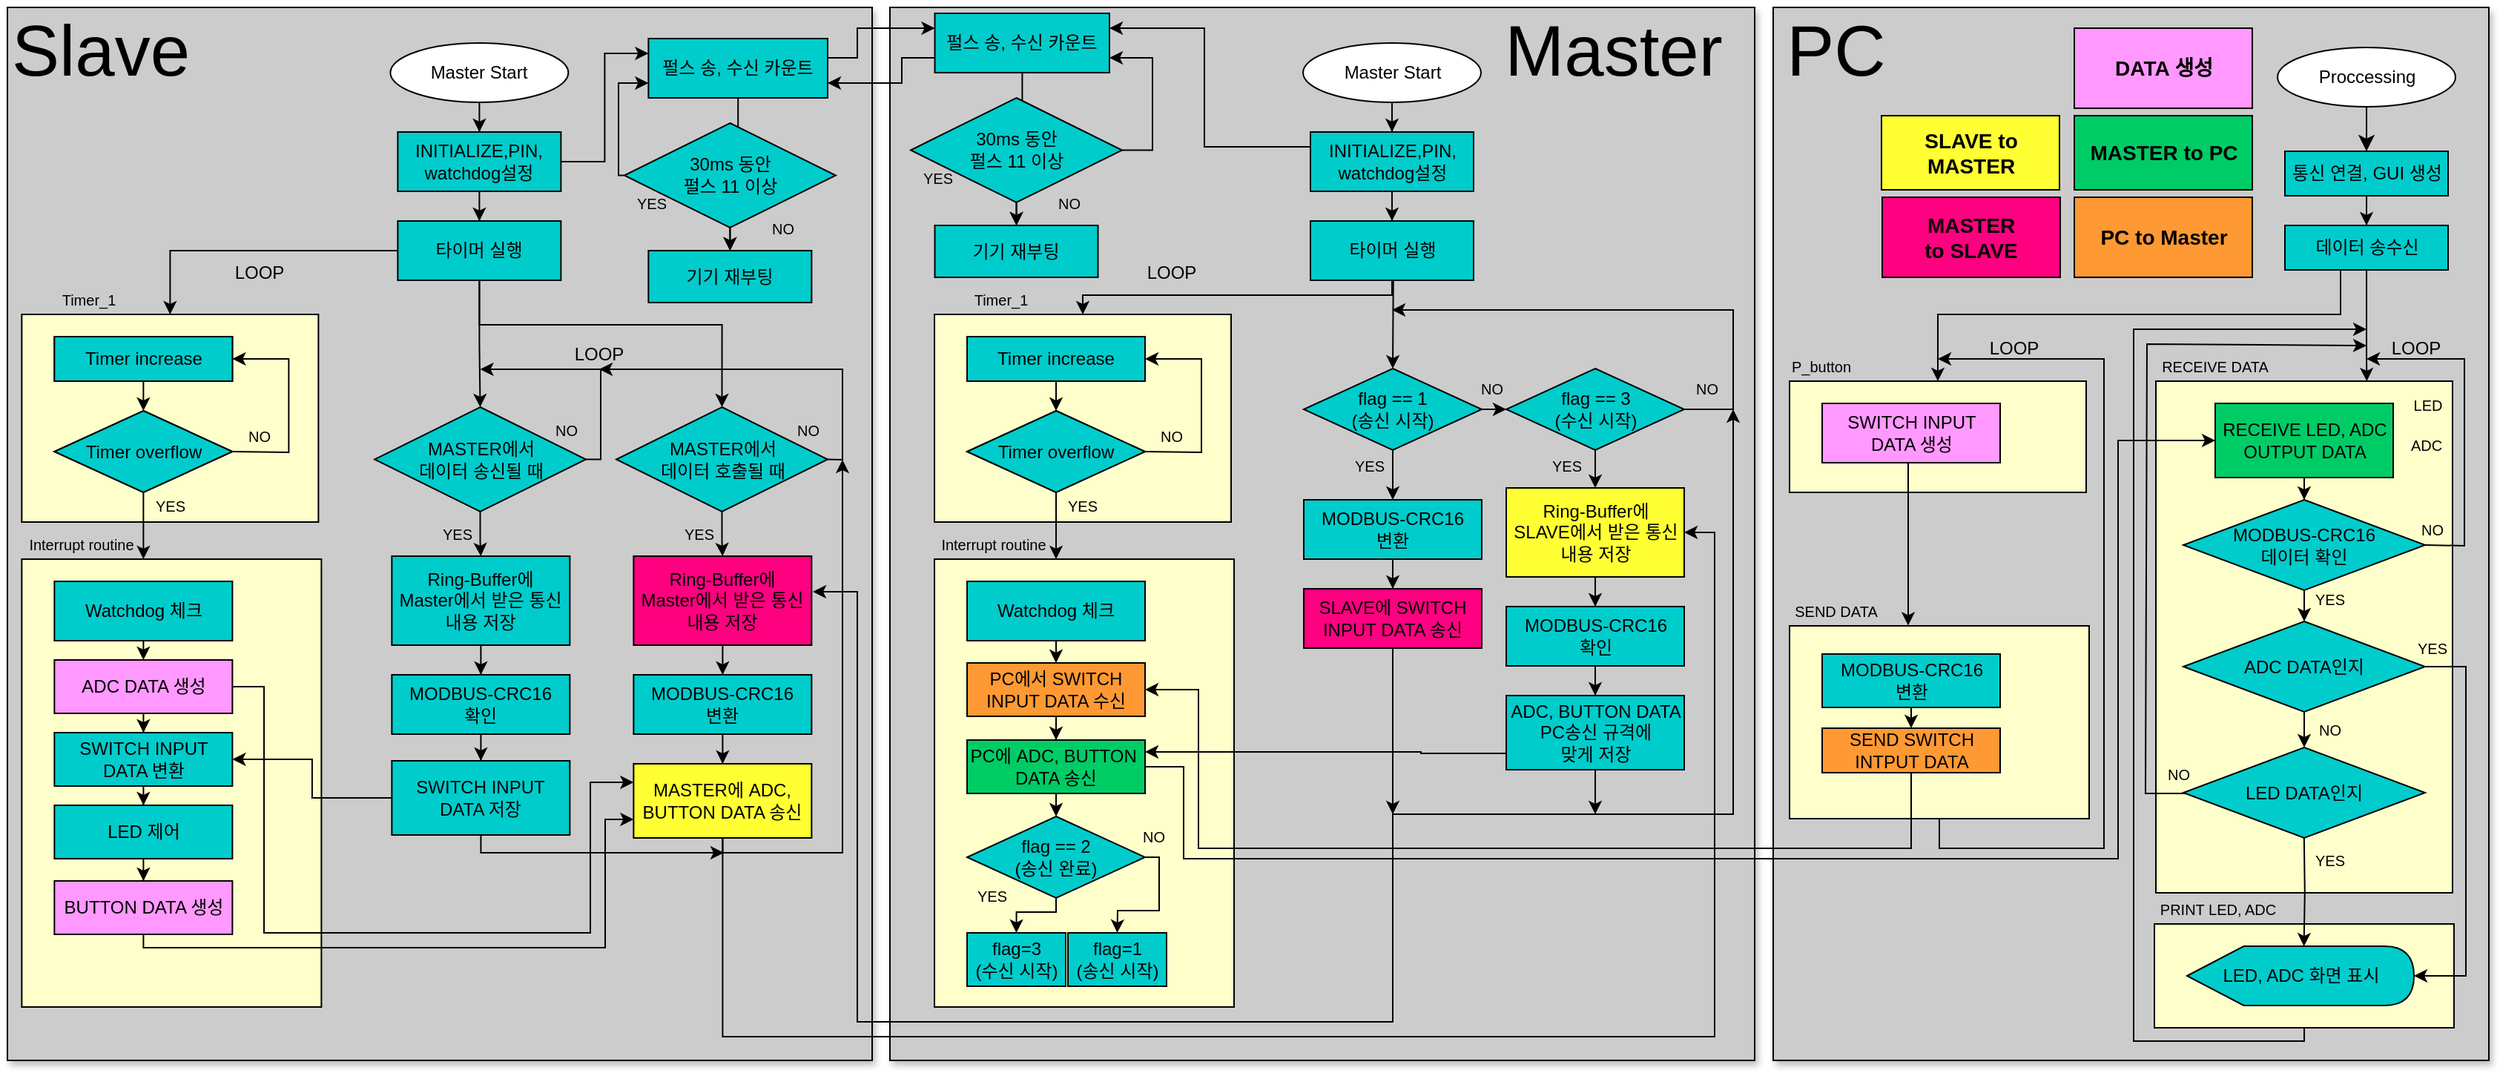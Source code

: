 <mxfile version="21.1.5" type="device">
  <diagram id="nCAsFgrhm86kZqXoeG8h" name="페이지-1">
    <mxGraphModel dx="2120" dy="-65" grid="1" gridSize="10" guides="1" tooltips="1" connect="1" arrows="1" fold="1" page="1" pageScale="1" pageWidth="1920" pageHeight="1200" math="0" shadow="0">
      <root>
        <mxCell id="0" />
        <mxCell id="1" parent="0" />
        <mxCell id="RekpaDabbU6XKIs6PFDg-1" value="" style="rounded=0;whiteSpace=wrap;html=1;fillColor=#CCCCCC;shadow=1;" parent="1" vertex="1">
          <mxGeometry x="1257.5" y="1446" width="482.5" height="710" as="geometry" />
        </mxCell>
        <mxCell id="RekpaDabbU6XKIs6PFDg-2" value="" style="rounded=0;whiteSpace=wrap;html=1;fillColor=#CCCCCC;shadow=1;" parent="1" vertex="1">
          <mxGeometry x="662" y="1446" width="583" height="710" as="geometry" />
        </mxCell>
        <mxCell id="RekpaDabbU6XKIs6PFDg-3" value="" style="rounded=0;whiteSpace=wrap;html=1;fillColor=#CCCCCC;shadow=1;" parent="1" vertex="1">
          <mxGeometry x="67" y="1446" width="583" height="710" as="geometry" />
        </mxCell>
        <mxCell id="RekpaDabbU6XKIs6PFDg-4" value="" style="rounded=0;whiteSpace=wrap;html=1;fillColor=#FFFFCC;" parent="1" vertex="1">
          <mxGeometry x="1515.5" y="1698" width="200" height="345" as="geometry" />
        </mxCell>
        <mxCell id="RekpaDabbU6XKIs6PFDg-5" value="" style="edgeStyle=orthogonalEdgeStyle;rounded=0;orthogonalLoop=1;jettySize=auto;html=1;" parent="1" source="RekpaDabbU6XKIs6PFDg-6" target="RekpaDabbU6XKIs6PFDg-27" edge="1">
          <mxGeometry relative="1" as="geometry" />
        </mxCell>
        <mxCell id="RekpaDabbU6XKIs6PFDg-6" value="Master Start" style="ellipse;whiteSpace=wrap;html=1;fillColor=#FFFFFF;" parent="1" vertex="1">
          <mxGeometry x="940.5" y="1470" width="120" height="40" as="geometry" />
        </mxCell>
        <mxCell id="RekpaDabbU6XKIs6PFDg-7" style="edgeStyle=orthogonalEdgeStyle;rounded=0;orthogonalLoop=1;jettySize=auto;html=1;entryX=0.5;entryY=0;entryDx=0;entryDy=0;" parent="1" source="RekpaDabbU6XKIs6PFDg-8" target="RekpaDabbU6XKIs6PFDg-11" edge="1">
          <mxGeometry relative="1" as="geometry">
            <Array as="points">
              <mxPoint x="1001" y="1640" />
              <mxPoint x="792" y="1640" />
            </Array>
          </mxGeometry>
        </mxCell>
        <mxCell id="RekpaDabbU6XKIs6PFDg-8" value="타이머 실행" style="html=1;whiteSpace=wrap;fillColor=#00CCCC;" parent="1" vertex="1">
          <mxGeometry x="945.5" y="1590" width="110" height="40" as="geometry" />
        </mxCell>
        <mxCell id="RekpaDabbU6XKIs6PFDg-9" value="" style="rounded=0;whiteSpace=wrap;html=1;fillColor=#FFFFCC;" parent="1" vertex="1">
          <mxGeometry x="692" y="1818" width="202" height="302" as="geometry" />
        </mxCell>
        <mxCell id="RekpaDabbU6XKIs6PFDg-10" value="&lt;font style=&quot;font-size: 10px;&quot;&gt;Interrupt routine&lt;/font&gt;" style="text;html=1;strokeColor=none;fillColor=none;align=center;verticalAlign=middle;whiteSpace=wrap;rounded=0;" parent="1" vertex="1">
          <mxGeometry x="692" y="1793" width="80" height="30" as="geometry" />
        </mxCell>
        <mxCell id="RekpaDabbU6XKIs6PFDg-11" value="" style="rounded=0;whiteSpace=wrap;html=1;fillColor=#FFFFCC;" parent="1" vertex="1">
          <mxGeometry x="692" y="1653" width="200" height="140" as="geometry" />
        </mxCell>
        <mxCell id="RekpaDabbU6XKIs6PFDg-12" value="Timer overflow" style="rhombus;whiteSpace=wrap;html=1;fillColor=#00CCCC;" parent="1" vertex="1">
          <mxGeometry x="714" y="1718" width="120" height="55" as="geometry" />
        </mxCell>
        <mxCell id="RekpaDabbU6XKIs6PFDg-13" value="Timer increase" style="rounded=0;whiteSpace=wrap;html=1;fillColor=#00CCCC;" parent="1" vertex="1">
          <mxGeometry x="714" y="1668" width="120" height="30" as="geometry" />
        </mxCell>
        <mxCell id="RekpaDabbU6XKIs6PFDg-14" value="" style="endArrow=classic;html=1;rounded=0;exitX=0.5;exitY=1;exitDx=0;exitDy=0;" parent="1" source="RekpaDabbU6XKIs6PFDg-12" edge="1">
          <mxGeometry relative="1" as="geometry">
            <mxPoint x="694" y="1788" as="sourcePoint" />
            <mxPoint x="774" y="1818" as="targetPoint" />
          </mxGeometry>
        </mxCell>
        <mxCell id="RekpaDabbU6XKIs6PFDg-15" value="" style="endArrow=classic;html=1;rounded=0;exitX=1;exitY=0.5;exitDx=0;exitDy=0;entryX=1;entryY=0.5;entryDx=0;entryDy=0;" parent="1" source="RekpaDabbU6XKIs6PFDg-12" target="RekpaDabbU6XKIs6PFDg-20" edge="1">
          <mxGeometry relative="1" as="geometry">
            <mxPoint x="704" y="1778" as="sourcePoint" />
            <mxPoint x="874" y="1746" as="targetPoint" />
            <Array as="points">
              <mxPoint x="872" y="1746" />
              <mxPoint x="872" y="1683" />
            </Array>
          </mxGeometry>
        </mxCell>
        <mxCell id="RekpaDabbU6XKIs6PFDg-16" value="&lt;span style=&quot;font-size: 10px;&quot;&gt;NO&lt;/span&gt;" style="text;html=1;strokeColor=none;fillColor=none;align=center;verticalAlign=middle;whiteSpace=wrap;rounded=0;" parent="1" vertex="1">
          <mxGeometry x="822" y="1720" width="60" height="30" as="geometry" />
        </mxCell>
        <mxCell id="RekpaDabbU6XKIs6PFDg-17" value="&lt;span style=&quot;font-size: 10px;&quot;&gt;YES&lt;/span&gt;" style="text;html=1;strokeColor=none;fillColor=none;align=center;verticalAlign=middle;whiteSpace=wrap;rounded=0;" parent="1" vertex="1">
          <mxGeometry x="762" y="1767" width="60" height="30" as="geometry" />
        </mxCell>
        <mxCell id="RekpaDabbU6XKIs6PFDg-18" value="&lt;font style=&quot;font-size: 10px;&quot;&gt;Timer_1&lt;/font&gt;" style="text;html=1;strokeColor=none;fillColor=none;align=center;verticalAlign=middle;whiteSpace=wrap;rounded=0;" parent="1" vertex="1">
          <mxGeometry x="692" y="1628" width="90" height="30" as="geometry" />
        </mxCell>
        <mxCell id="RekpaDabbU6XKIs6PFDg-19" value="Timer overflow" style="rhombus;whiteSpace=wrap;html=1;fillColor=#00CCCC;" parent="1" vertex="1">
          <mxGeometry x="714" y="1718" width="120" height="55" as="geometry" />
        </mxCell>
        <mxCell id="RekpaDabbU6XKIs6PFDg-20" value="Timer increase" style="rounded=0;whiteSpace=wrap;html=1;fillColor=#00CCCC;" parent="1" vertex="1">
          <mxGeometry x="714" y="1668" width="120" height="30" as="geometry" />
        </mxCell>
        <mxCell id="RekpaDabbU6XKIs6PFDg-21" value="Watchdog 체크" style="rounded=0;whiteSpace=wrap;html=1;fillColor=#00CCCC;" parent="1" vertex="1">
          <mxGeometry x="714" y="1833" width="120" height="40" as="geometry" />
        </mxCell>
        <mxCell id="RekpaDabbU6XKIs6PFDg-22" value="" style="endArrow=classic;html=1;rounded=0;exitX=0.5;exitY=1;exitDx=0;exitDy=0;entryX=0.5;entryY=0;entryDx=0;entryDy=0;" parent="1" source="RekpaDabbU6XKIs6PFDg-20" target="RekpaDabbU6XKIs6PFDg-19" edge="1">
          <mxGeometry width="50" height="50" relative="1" as="geometry">
            <mxPoint x="794" y="1793" as="sourcePoint" />
            <mxPoint x="844" y="1743" as="targetPoint" />
          </mxGeometry>
        </mxCell>
        <mxCell id="RekpaDabbU6XKIs6PFDg-23" value="" style="edgeStyle=orthogonalEdgeStyle;rounded=0;orthogonalLoop=1;jettySize=auto;html=1;" parent="1" source="RekpaDabbU6XKIs6PFDg-24" target="RekpaDabbU6XKIs6PFDg-38" edge="1">
          <mxGeometry relative="1" as="geometry" />
        </mxCell>
        <mxCell id="RekpaDabbU6XKIs6PFDg-24" value="PC에서 SWITCH INPUT DATA 수신&lt;span style=&quot;font-size: 11px; background-color: rgb(255, 255, 255);&quot;&gt;&lt;br&gt;&lt;/span&gt;" style="rounded=0;whiteSpace=wrap;html=1;fillColor=#FF9933;" parent="1" vertex="1">
          <mxGeometry x="714" y="1888" width="120" height="36" as="geometry" />
        </mxCell>
        <mxCell id="RekpaDabbU6XKIs6PFDg-25" value="" style="endArrow=classic;html=1;rounded=0;exitX=0.5;exitY=1;exitDx=0;exitDy=0;" parent="1" source="RekpaDabbU6XKIs6PFDg-21" target="RekpaDabbU6XKIs6PFDg-24" edge="1">
          <mxGeometry width="50" height="50" relative="1" as="geometry">
            <mxPoint x="572" y="1883" as="sourcePoint" />
            <mxPoint x="572" y="1897" as="targetPoint" />
          </mxGeometry>
        </mxCell>
        <mxCell id="RekpaDabbU6XKIs6PFDg-26" style="edgeStyle=orthogonalEdgeStyle;rounded=0;orthogonalLoop=1;jettySize=auto;html=1;entryX=0.5;entryY=0;entryDx=0;entryDy=0;" parent="1" source="RekpaDabbU6XKIs6PFDg-27" target="RekpaDabbU6XKIs6PFDg-8" edge="1">
          <mxGeometry relative="1" as="geometry" />
        </mxCell>
        <mxCell id="xVOlWXh6bsiAbNSl_myA-22" style="edgeStyle=orthogonalEdgeStyle;rounded=0;orthogonalLoop=1;jettySize=auto;html=1;entryX=1;entryY=0.25;entryDx=0;entryDy=0;" edge="1" parent="1" source="RekpaDabbU6XKIs6PFDg-27" target="xVOlWXh6bsiAbNSl_myA-14">
          <mxGeometry relative="1" as="geometry">
            <Array as="points">
              <mxPoint x="874" y="1540" />
              <mxPoint x="874" y="1460" />
            </Array>
          </mxGeometry>
        </mxCell>
        <mxCell id="RekpaDabbU6XKIs6PFDg-27" value="INITIALIZE,PIN,&lt;br style=&quot;border-color: var(--border-color);&quot;&gt;watchdog설정" style="html=1;whiteSpace=wrap;fillColor=#00CCCC;" parent="1" vertex="1">
          <mxGeometry x="945.5" y="1530" width="110" height="40" as="geometry" />
        </mxCell>
        <mxCell id="RekpaDabbU6XKIs6PFDg-28" value="&lt;span style=&quot;font-size: 48px;&quot;&gt;Master&lt;/span&gt;" style="text;html=1;strokeColor=none;fillColor=none;align=center;verticalAlign=middle;whiteSpace=wrap;rounded=0;" parent="1" vertex="1">
          <mxGeometry x="1120" y="1460" width="60" height="30" as="geometry" />
        </mxCell>
        <mxCell id="RekpaDabbU6XKIs6PFDg-29" value="LOOP" style="text;html=1;strokeColor=none;fillColor=none;align=center;verticalAlign=middle;whiteSpace=wrap;rounded=0;" parent="1" vertex="1">
          <mxGeometry x="822" y="1610" width="60" height="30" as="geometry" />
        </mxCell>
        <mxCell id="RekpaDabbU6XKIs6PFDg-30" style="edgeStyle=orthogonalEdgeStyle;rounded=0;orthogonalLoop=1;jettySize=auto;html=1;entryX=0.5;entryY=0;entryDx=0;entryDy=0;" parent="1" source="RekpaDabbU6XKIs6PFDg-31" target="RekpaDabbU6XKIs6PFDg-34" edge="1">
          <mxGeometry relative="1" as="geometry">
            <Array as="points">
              <mxPoint x="774.5" y="2056" />
              <mxPoint x="747.5" y="2056" />
            </Array>
          </mxGeometry>
        </mxCell>
        <mxCell id="RekpaDabbU6XKIs6PFDg-31" value="flag == 2&lt;br&gt;(송신 완료)" style="rhombus;whiteSpace=wrap;html=1;fillColor=#00CCCC;" parent="1" vertex="1">
          <mxGeometry x="714" y="1991.5" width="120" height="55" as="geometry" />
        </mxCell>
        <mxCell id="RekpaDabbU6XKIs6PFDg-32" value="&lt;span style=&quot;font-size: 10px;&quot;&gt;YES&lt;/span&gt;" style="text;html=1;strokeColor=none;fillColor=none;align=center;verticalAlign=middle;whiteSpace=wrap;rounded=0;" parent="1" vertex="1">
          <mxGeometry x="700.5" y="2030" width="60" height="30" as="geometry" />
        </mxCell>
        <mxCell id="RekpaDabbU6XKIs6PFDg-33" value="&lt;span style=&quot;font-size: 10px;&quot;&gt;NO&lt;/span&gt;" style="text;html=1;strokeColor=none;fillColor=none;align=center;verticalAlign=middle;whiteSpace=wrap;rounded=0;" parent="1" vertex="1">
          <mxGeometry x="809.5" y="1990" width="60" height="30" as="geometry" />
        </mxCell>
        <mxCell id="RekpaDabbU6XKIs6PFDg-34" value="flag=3&lt;br&gt;(수신 시작)&lt;span style=&quot;font-size: 11px; background-color: rgb(255, 255, 255);&quot;&gt;&lt;br&gt;&lt;/span&gt;" style="rounded=0;whiteSpace=wrap;html=1;fillColor=#00CCCC;" parent="1" vertex="1">
          <mxGeometry x="714" y="2070" width="66.5" height="36" as="geometry" />
        </mxCell>
        <mxCell id="RekpaDabbU6XKIs6PFDg-35" value="flag=1&lt;br&gt;(송신 시작)&lt;span style=&quot;font-size: 11px; background-color: rgb(255, 255, 255);&quot;&gt;&lt;br&gt;&lt;/span&gt;" style="rounded=0;whiteSpace=wrap;html=1;fillColor=#00CCCC;" parent="1" vertex="1">
          <mxGeometry x="782" y="2070" width="66.5" height="36" as="geometry" />
        </mxCell>
        <mxCell id="RekpaDabbU6XKIs6PFDg-36" value="" style="endArrow=classic;html=1;rounded=0;exitX=0.405;exitY=0.967;exitDx=0;exitDy=0;exitPerimeter=0;entryX=0.5;entryY=0;entryDx=0;entryDy=0;" parent="1" source="RekpaDabbU6XKIs6PFDg-33" target="RekpaDabbU6XKIs6PFDg-35" edge="1">
          <mxGeometry width="50" height="50" relative="1" as="geometry">
            <mxPoint x="820.5" y="2080" as="sourcePoint" />
            <mxPoint x="870.5" y="2030" as="targetPoint" />
            <Array as="points">
              <mxPoint x="843.5" y="2019" />
              <mxPoint x="843.5" y="2055" />
              <mxPoint x="815.5" y="2055" />
            </Array>
          </mxGeometry>
        </mxCell>
        <mxCell id="RekpaDabbU6XKIs6PFDg-37" style="edgeStyle=orthogonalEdgeStyle;rounded=0;orthogonalLoop=1;jettySize=auto;html=1;entryX=0;entryY=0.5;entryDx=0;entryDy=0;" parent="1" source="RekpaDabbU6XKIs6PFDg-38" target="RekpaDabbU6XKIs6PFDg-72" edge="1">
          <mxGeometry relative="1" as="geometry">
            <Array as="points">
              <mxPoint x="860" y="1958" />
              <mxPoint x="860" y="2020" />
              <mxPoint x="1490" y="2020" />
              <mxPoint x="1490" y="1738" />
            </Array>
          </mxGeometry>
        </mxCell>
        <mxCell id="RekpaDabbU6XKIs6PFDg-38" value="PC에 ADC, BUTTON&amp;nbsp; DATA 송신&lt;span style=&quot;font-size: 11px; background-color: rgb(255, 255, 255);&quot;&gt;&lt;br&gt;&lt;/span&gt;" style="rounded=0;whiteSpace=wrap;html=1;fillColor=#00CC66;" parent="1" vertex="1">
          <mxGeometry x="714" y="1940" width="120" height="36" as="geometry" />
        </mxCell>
        <mxCell id="RekpaDabbU6XKIs6PFDg-39" value="" style="endArrow=classic;html=1;rounded=0;exitX=0.5;exitY=1;exitDx=0;exitDy=0;entryX=0.5;entryY=0;entryDx=0;entryDy=0;" parent="1" source="RekpaDabbU6XKIs6PFDg-38" target="RekpaDabbU6XKIs6PFDg-31" edge="1">
          <mxGeometry width="50" height="50" relative="1" as="geometry">
            <mxPoint x="750.5" y="2040" as="sourcePoint" />
            <mxPoint x="800.5" y="1990" as="targetPoint" />
          </mxGeometry>
        </mxCell>
        <mxCell id="RekpaDabbU6XKIs6PFDg-40" value="" style="edgeStyle=orthogonalEdgeStyle;rounded=0;orthogonalLoop=1;jettySize=auto;html=1;" parent="1" source="RekpaDabbU6XKIs6PFDg-42" target="RekpaDabbU6XKIs6PFDg-47" edge="1">
          <mxGeometry relative="1" as="geometry" />
        </mxCell>
        <mxCell id="RekpaDabbU6XKIs6PFDg-41" value="" style="edgeStyle=orthogonalEdgeStyle;rounded=0;orthogonalLoop=1;jettySize=auto;html=1;" parent="1" source="RekpaDabbU6XKIs6PFDg-42" target="RekpaDabbU6XKIs6PFDg-165" edge="1">
          <mxGeometry relative="1" as="geometry" />
        </mxCell>
        <mxCell id="RekpaDabbU6XKIs6PFDg-42" value="flag == 1&lt;br&gt;(송신 시작)" style="rhombus;whiteSpace=wrap;html=1;fillColor=#00CCCC;" parent="1" vertex="1">
          <mxGeometry x="941" y="1689.5" width="120" height="55" as="geometry" />
        </mxCell>
        <mxCell id="RekpaDabbU6XKIs6PFDg-43" value="&lt;span style=&quot;font-size: 10px;&quot;&gt;YES&lt;/span&gt;" style="text;html=1;strokeColor=none;fillColor=none;align=center;verticalAlign=middle;whiteSpace=wrap;rounded=0;" parent="1" vertex="1">
          <mxGeometry x="972.5" y="1740" width="25" height="30" as="geometry" />
        </mxCell>
        <mxCell id="RekpaDabbU6XKIs6PFDg-44" value="&lt;span style=&quot;font-size: 10px;&quot;&gt;NO&lt;/span&gt;" style="text;html=1;strokeColor=none;fillColor=none;align=center;verticalAlign=middle;whiteSpace=wrap;rounded=0;" parent="1" vertex="1">
          <mxGeometry x="1037.5" y="1688" width="60" height="30" as="geometry" />
        </mxCell>
        <mxCell id="RekpaDabbU6XKIs6PFDg-45" style="edgeStyle=orthogonalEdgeStyle;rounded=0;orthogonalLoop=1;jettySize=auto;html=1;" parent="1" source="RekpaDabbU6XKIs6PFDg-47" edge="1">
          <mxGeometry relative="1" as="geometry">
            <mxPoint x="1000.5" y="1650" as="targetPoint" />
            <Array as="points">
              <mxPoint x="1230.5" y="1717" />
              <mxPoint x="1230.5" y="1650" />
            </Array>
          </mxGeometry>
        </mxCell>
        <mxCell id="RekpaDabbU6XKIs6PFDg-46" value="" style="edgeStyle=orthogonalEdgeStyle;rounded=0;orthogonalLoop=1;jettySize=auto;html=1;" parent="1" source="RekpaDabbU6XKIs6PFDg-47" target="RekpaDabbU6XKIs6PFDg-55" edge="1">
          <mxGeometry relative="1" as="geometry" />
        </mxCell>
        <mxCell id="RekpaDabbU6XKIs6PFDg-47" value="flag == 3&lt;br&gt;(수신 시작)" style="rhombus;whiteSpace=wrap;html=1;fillColor=#00CCCC;" parent="1" vertex="1">
          <mxGeometry x="1077.5" y="1689.5" width="120" height="55" as="geometry" />
        </mxCell>
        <mxCell id="RekpaDabbU6XKIs6PFDg-48" value="&lt;span style=&quot;font-size: 10px;&quot;&gt;NO&lt;/span&gt;" style="text;html=1;strokeColor=none;fillColor=none;align=center;verticalAlign=middle;whiteSpace=wrap;rounded=0;" parent="1" vertex="1">
          <mxGeometry x="1202.5" y="1699" width="20" height="8" as="geometry" />
        </mxCell>
        <mxCell id="RekpaDabbU6XKIs6PFDg-49" value="" style="endArrow=classic;html=1;rounded=0;exitX=0.508;exitY=0.997;exitDx=0;exitDy=0;entryX=0.5;entryY=0;entryDx=0;entryDy=0;exitPerimeter=0;" parent="1" source="RekpaDabbU6XKIs6PFDg-8" target="RekpaDabbU6XKIs6PFDg-42" edge="1">
          <mxGeometry width="50" height="50" relative="1" as="geometry">
            <mxPoint x="1060.5" y="1790" as="sourcePoint" />
            <mxPoint x="1110.5" y="1740" as="targetPoint" />
          </mxGeometry>
        </mxCell>
        <mxCell id="RekpaDabbU6XKIs6PFDg-50" style="edgeStyle=orthogonalEdgeStyle;rounded=0;orthogonalLoop=1;jettySize=auto;html=1;" parent="1" source="RekpaDabbU6XKIs6PFDg-53" edge="1">
          <mxGeometry relative="1" as="geometry">
            <mxPoint x="1230.5" y="1717" as="targetPoint" />
            <Array as="points">
              <mxPoint x="1001.5" y="1990" />
              <mxPoint x="1230.5" y="1990" />
            </Array>
          </mxGeometry>
        </mxCell>
        <mxCell id="RekpaDabbU6XKIs6PFDg-51" style="edgeStyle=orthogonalEdgeStyle;rounded=0;orthogonalLoop=1;jettySize=auto;html=1;" parent="1" source="RekpaDabbU6XKIs6PFDg-53" edge="1">
          <mxGeometry relative="1" as="geometry">
            <mxPoint x="610" y="1840" as="targetPoint" />
            <Array as="points">
              <mxPoint x="1001" y="2130" />
              <mxPoint x="640" y="2130" />
              <mxPoint x="640" y="1840" />
            </Array>
          </mxGeometry>
        </mxCell>
        <mxCell id="RekpaDabbU6XKIs6PFDg-52" style="edgeStyle=orthogonalEdgeStyle;rounded=0;orthogonalLoop=1;jettySize=auto;html=1;" parent="1" source="RekpaDabbU6XKIs6PFDg-53" edge="1">
          <mxGeometry relative="1" as="geometry">
            <mxPoint x="1001" y="1990" as="targetPoint" />
          </mxGeometry>
        </mxCell>
        <mxCell id="RekpaDabbU6XKIs6PFDg-53" value="SLAVE에 SWITCH INPUT DATA 송신" style="rounded=0;whiteSpace=wrap;html=1;fillColor=#FF0080;" parent="1" vertex="1">
          <mxGeometry x="941" y="1838" width="120" height="40" as="geometry" />
        </mxCell>
        <mxCell id="RekpaDabbU6XKIs6PFDg-54" style="edgeStyle=orthogonalEdgeStyle;rounded=0;orthogonalLoop=1;jettySize=auto;html=1;entryX=0.5;entryY=0;entryDx=0;entryDy=0;" parent="1" source="RekpaDabbU6XKIs6PFDg-55" target="RekpaDabbU6XKIs6PFDg-58" edge="1">
          <mxGeometry relative="1" as="geometry" />
        </mxCell>
        <mxCell id="RekpaDabbU6XKIs6PFDg-55" value="Ring-Buffer에 &lt;br&gt;SLAVE에서 받은 통신 내용 저장" style="rounded=0;whiteSpace=wrap;html=1;fillColor=#FFFF33;" parent="1" vertex="1">
          <mxGeometry x="1077.5" y="1770" width="120" height="60" as="geometry" />
        </mxCell>
        <mxCell id="RekpaDabbU6XKIs6PFDg-56" value="&lt;span style=&quot;font-size: 10px;&quot;&gt;YES&lt;/span&gt;" style="text;html=1;strokeColor=none;fillColor=none;align=center;verticalAlign=middle;whiteSpace=wrap;rounded=0;" parent="1" vertex="1">
          <mxGeometry x="1105.5" y="1740" width="25" height="30" as="geometry" />
        </mxCell>
        <mxCell id="RekpaDabbU6XKIs6PFDg-57" value="" style="edgeStyle=orthogonalEdgeStyle;rounded=0;orthogonalLoop=1;jettySize=auto;html=1;" parent="1" source="RekpaDabbU6XKIs6PFDg-58" target="RekpaDabbU6XKIs6PFDg-61" edge="1">
          <mxGeometry relative="1" as="geometry" />
        </mxCell>
        <mxCell id="RekpaDabbU6XKIs6PFDg-58" value="MODBUS-CRC16 &lt;br&gt;확인" style="rounded=0;whiteSpace=wrap;html=1;fillColor=#00CCCC;" parent="1" vertex="1">
          <mxGeometry x="1077.5" y="1850" width="120" height="40" as="geometry" />
        </mxCell>
        <mxCell id="RekpaDabbU6XKIs6PFDg-59" style="edgeStyle=orthogonalEdgeStyle;rounded=0;orthogonalLoop=1;jettySize=auto;html=1;" parent="1" source="RekpaDabbU6XKIs6PFDg-61" edge="1">
          <mxGeometry relative="1" as="geometry">
            <mxPoint x="1137.5" y="1990" as="targetPoint" />
          </mxGeometry>
        </mxCell>
        <mxCell id="RekpaDabbU6XKIs6PFDg-60" style="edgeStyle=orthogonalEdgeStyle;rounded=0;orthogonalLoop=1;jettySize=auto;html=1;entryX=1;entryY=0.25;entryDx=0;entryDy=0;" parent="1" edge="1">
          <mxGeometry relative="1" as="geometry">
            <mxPoint x="1077.5" y="1949.048" as="sourcePoint" />
            <mxPoint x="834" y="1948" as="targetPoint" />
            <Array as="points">
              <mxPoint x="1020" y="1949" />
            </Array>
          </mxGeometry>
        </mxCell>
        <mxCell id="RekpaDabbU6XKIs6PFDg-61" value="ADC, BUTTON DATA PC송신 규격에 &lt;br&gt;맞게 저장" style="rounded=0;whiteSpace=wrap;html=1;fillColor=#00CCCC;" parent="1" vertex="1">
          <mxGeometry x="1077.5" y="1910" width="120" height="50" as="geometry" />
        </mxCell>
        <mxCell id="RekpaDabbU6XKIs6PFDg-62" value="Proccessing" style="ellipse;whiteSpace=wrap;html=1;fillColor=#FFFFFF;" parent="1" vertex="1">
          <mxGeometry x="1597.5" y="1473" width="120" height="40" as="geometry" />
        </mxCell>
        <mxCell id="RekpaDabbU6XKIs6PFDg-63" value="" style="edgeStyle=segmentEdgeStyle;endArrow=classic;html=1;curved=0;rounded=0;endSize=8;startSize=8;exitX=0.5;exitY=1;exitDx=0;exitDy=0;fillColor=#00CCCC;" parent="1" source="RekpaDabbU6XKIs6PFDg-62" edge="1">
          <mxGeometry width="50" height="50" relative="1" as="geometry">
            <mxPoint x="1557.5" y="1683" as="sourcePoint" />
            <mxPoint x="1657.5" y="1543" as="targetPoint" />
          </mxGeometry>
        </mxCell>
        <mxCell id="RekpaDabbU6XKIs6PFDg-64" value="" style="edgeStyle=orthogonalEdgeStyle;rounded=0;orthogonalLoop=1;jettySize=auto;html=1;" parent="1" source="RekpaDabbU6XKIs6PFDg-65" target="RekpaDabbU6XKIs6PFDg-67" edge="1">
          <mxGeometry relative="1" as="geometry" />
        </mxCell>
        <mxCell id="RekpaDabbU6XKIs6PFDg-65" value="통신 연결, GUI 생성" style="html=1;whiteSpace=wrap;fillColor=#00CCCC;" parent="1" vertex="1">
          <mxGeometry x="1602.5" y="1543" width="110" height="30" as="geometry" />
        </mxCell>
        <mxCell id="RekpaDabbU6XKIs6PFDg-66" style="edgeStyle=orthogonalEdgeStyle;rounded=0;orthogonalLoop=1;jettySize=auto;html=1;entryX=0.5;entryY=0;entryDx=0;entryDy=0;" parent="1" source="RekpaDabbU6XKIs6PFDg-67" target="RekpaDabbU6XKIs6PFDg-75" edge="1">
          <mxGeometry relative="1" as="geometry">
            <Array as="points">
              <mxPoint x="1640" y="1653" />
              <mxPoint x="1368" y="1653" />
            </Array>
          </mxGeometry>
        </mxCell>
        <mxCell id="RekpaDabbU6XKIs6PFDg-67" value="데이터 송수신" style="html=1;whiteSpace=wrap;fillColor=#00CCCC;" parent="1" vertex="1">
          <mxGeometry x="1602.5" y="1593" width="110" height="30" as="geometry" />
        </mxCell>
        <mxCell id="RekpaDabbU6XKIs6PFDg-68" value="" style="rounded=0;whiteSpace=wrap;html=1;fillColor=#FFFFCC;" parent="1" vertex="1">
          <mxGeometry x="1514.5" y="2064" width="202" height="70" as="geometry" />
        </mxCell>
        <mxCell id="RekpaDabbU6XKIs6PFDg-69" value="&lt;span style=&quot;font-size: 10px;&quot;&gt;PRINT LED, ADC&lt;/span&gt;" style="text;html=1;strokeColor=none;fillColor=none;align=center;verticalAlign=middle;whiteSpace=wrap;rounded=0;" parent="1" vertex="1">
          <mxGeometry x="1514.5" y="2039" width="85" height="30" as="geometry" />
        </mxCell>
        <mxCell id="RekpaDabbU6XKIs6PFDg-70" value="&lt;span style=&quot;font-size: 10px;&quot;&gt;RECEIVE DATA&lt;/span&gt;" style="text;html=1;strokeColor=none;fillColor=none;align=center;verticalAlign=middle;whiteSpace=wrap;rounded=0;" parent="1" vertex="1">
          <mxGeometry x="1507.5" y="1673" width="95" height="30" as="geometry" />
        </mxCell>
        <mxCell id="RekpaDabbU6XKIs6PFDg-71" value="" style="edgeStyle=orthogonalEdgeStyle;rounded=0;orthogonalLoop=1;jettySize=auto;html=1;" parent="1" source="RekpaDabbU6XKIs6PFDg-72" target="RekpaDabbU6XKIs6PFDg-84" edge="1">
          <mxGeometry relative="1" as="geometry" />
        </mxCell>
        <mxCell id="RekpaDabbU6XKIs6PFDg-72" value="RECEIVE&amp;nbsp;LED, ADC OUTPUT DATA" style="rounded=0;whiteSpace=wrap;html=1;fillColor=#00CC66;" parent="1" vertex="1">
          <mxGeometry x="1555.5" y="1713" width="120" height="50" as="geometry" />
        </mxCell>
        <mxCell id="RekpaDabbU6XKIs6PFDg-73" value="" style="rounded=0;whiteSpace=wrap;html=1;fillColor=#FFFFCC;" parent="1" vertex="1">
          <mxGeometry x="1268.5" y="1863" width="202" height="130" as="geometry" />
        </mxCell>
        <mxCell id="RekpaDabbU6XKIs6PFDg-74" value="&lt;span style=&quot;font-size: 10px;&quot;&gt;SEND DATA&lt;/span&gt;" style="text;html=1;strokeColor=none;fillColor=none;align=center;verticalAlign=middle;whiteSpace=wrap;rounded=0;" parent="1" vertex="1">
          <mxGeometry x="1268.5" y="1838" width="62" height="30" as="geometry" />
        </mxCell>
        <mxCell id="RekpaDabbU6XKIs6PFDg-75" value="" style="rounded=0;whiteSpace=wrap;html=1;fillColor=#FFFFCC;" parent="1" vertex="1">
          <mxGeometry x="1268.5" y="1698" width="200" height="75" as="geometry" />
        </mxCell>
        <mxCell id="RekpaDabbU6XKIs6PFDg-76" value="&lt;span style=&quot;font-size: 10px;&quot;&gt;P_button&lt;/span&gt;" style="text;html=1;strokeColor=none;fillColor=none;align=center;verticalAlign=middle;whiteSpace=wrap;rounded=0;" parent="1" vertex="1">
          <mxGeometry x="1268.5" y="1673" width="42" height="30" as="geometry" />
        </mxCell>
        <mxCell id="RekpaDabbU6XKIs6PFDg-77" style="edgeStyle=orthogonalEdgeStyle;rounded=0;orthogonalLoop=1;jettySize=auto;html=1;entryX=1;entryY=0.5;entryDx=0;entryDy=0;" parent="1" source="RekpaDabbU6XKIs6PFDg-78" target="RekpaDabbU6XKIs6PFDg-24" edge="1">
          <mxGeometry relative="1" as="geometry">
            <Array as="points">
              <mxPoint x="1351" y="2013" />
              <mxPoint x="870" y="2013" />
              <mxPoint x="870" y="1906" />
            </Array>
          </mxGeometry>
        </mxCell>
        <mxCell id="RekpaDabbU6XKIs6PFDg-78" value="SEND SWITCH&lt;br&gt;INTPUT DATA&lt;span style=&quot;font-size: 11px; background-color: rgb(255, 255, 255);&quot;&gt;&lt;br&gt;&lt;/span&gt;" style="rounded=0;whiteSpace=wrap;html=1;fillColor=#FF9933;" parent="1" vertex="1">
          <mxGeometry x="1290.5" y="1932" width="120" height="30" as="geometry" />
        </mxCell>
        <mxCell id="RekpaDabbU6XKIs6PFDg-79" value="MODBUS-CRC16&lt;br&gt;변환&lt;span style=&quot;font-size: 11px; background-color: rgb(255, 255, 255);&quot;&gt;&lt;br&gt;&lt;/span&gt;" style="rounded=0;whiteSpace=wrap;html=1;fillColor=#00CCCC;" parent="1" vertex="1">
          <mxGeometry x="1290.5" y="1882" width="120" height="36" as="geometry" />
        </mxCell>
        <mxCell id="RekpaDabbU6XKIs6PFDg-80" value="" style="endArrow=classic;html=1;rounded=0;exitX=0.5;exitY=1;exitDx=0;exitDy=0;entryX=0.5;entryY=0;entryDx=0;entryDy=0;" parent="1" source="RekpaDabbU6XKIs6PFDg-79" target="RekpaDabbU6XKIs6PFDg-78" edge="1">
          <mxGeometry width="50" height="50" relative="1" as="geometry">
            <mxPoint x="1360.5" y="2016" as="sourcePoint" />
            <mxPoint x="1360.5" y="2032" as="targetPoint" />
          </mxGeometry>
        </mxCell>
        <mxCell id="RekpaDabbU6XKIs6PFDg-81" value="" style="endArrow=classic;html=1;rounded=0;exitX=0.5;exitY=1;exitDx=0;exitDy=0;entryX=0.711;entryY=0;entryDx=0;entryDy=0;entryPerimeter=0;" parent="1" source="RekpaDabbU6XKIs6PFDg-67" target="RekpaDabbU6XKIs6PFDg-4" edge="1">
          <mxGeometry width="50" height="50" relative="1" as="geometry">
            <mxPoint x="1640.5" y="1683" as="sourcePoint" />
            <mxPoint x="1657.5" y="1698" as="targetPoint" />
            <Array as="points">
              <mxPoint x="1657.5" y="1673" />
              <mxPoint x="1657.5" y="1683" />
            </Array>
          </mxGeometry>
        </mxCell>
        <mxCell id="RekpaDabbU6XKIs6PFDg-82" value="" style="endArrow=classic;html=1;rounded=0;exitX=0.5;exitY=1;exitDx=0;exitDy=0;" parent="1" source="RekpaDabbU6XKIs6PFDg-68" edge="1">
          <mxGeometry width="50" height="50" relative="1" as="geometry">
            <mxPoint x="1620.5" y="1945" as="sourcePoint" />
            <mxPoint x="1657.5" y="1663" as="targetPoint" />
            <Array as="points">
              <mxPoint x="1615.5" y="2143" />
              <mxPoint x="1500.5" y="2143" />
              <mxPoint x="1500.5" y="1663" />
            </Array>
          </mxGeometry>
        </mxCell>
        <mxCell id="RekpaDabbU6XKIs6PFDg-83" value="" style="endArrow=classic;html=1;rounded=0;exitX=0.5;exitY=1;exitDx=0;exitDy=0;" parent="1" source="RekpaDabbU6XKIs6PFDg-73" edge="1">
          <mxGeometry width="50" height="50" relative="1" as="geometry">
            <mxPoint x="1320.5" y="2063" as="sourcePoint" />
            <mxPoint x="1368.5" y="1683" as="targetPoint" />
            <Array as="points">
              <mxPoint x="1369.5" y="2013" />
              <mxPoint x="1480.5" y="2013" />
              <mxPoint x="1480.5" y="1683" />
            </Array>
          </mxGeometry>
        </mxCell>
        <mxCell id="RekpaDabbU6XKIs6PFDg-84" value="MODBUS-CRC16&lt;br style=&quot;border-color: var(--border-color);&quot;&gt;데이터 확인" style="rhombus;whiteSpace=wrap;html=1;fillColor=#00CCCC;" parent="1" vertex="1">
          <mxGeometry x="1534" y="1778" width="163" height="61" as="geometry" />
        </mxCell>
        <mxCell id="RekpaDabbU6XKIs6PFDg-85" value="SWITCH INPUT DATA 생성&lt;span style=&quot;font-size: 11px; background-color: rgb(255, 255, 255);&quot;&gt;&lt;br&gt;&lt;/span&gt;" style="rounded=0;whiteSpace=wrap;html=1;fillColor=#FF99FF;" parent="1" vertex="1">
          <mxGeometry x="1290.5" y="1713" width="120" height="40" as="geometry" />
        </mxCell>
        <mxCell id="RekpaDabbU6XKIs6PFDg-86" value="" style="endArrow=classic;html=1;rounded=0;entryX=0.495;entryY=-0.002;entryDx=0;entryDy=0;entryPerimeter=0;" parent="1" edge="1">
          <mxGeometry width="50" height="50" relative="1" as="geometry">
            <mxPoint x="1348.5" y="1753" as="sourcePoint" />
            <mxPoint x="1348.49" y="1862.74" as="targetPoint" />
          </mxGeometry>
        </mxCell>
        <mxCell id="RekpaDabbU6XKIs6PFDg-87" value="" style="endArrow=classic;html=1;rounded=0;exitX=1;exitY=0.5;exitDx=0;exitDy=0;" parent="1" source="RekpaDabbU6XKIs6PFDg-84" edge="1">
          <mxGeometry width="50" height="50" relative="1" as="geometry">
            <mxPoint x="1720.5" y="1813" as="sourcePoint" />
            <mxPoint x="1657.5" y="1683" as="targetPoint" />
            <Array as="points">
              <mxPoint x="1723.5" y="1809" />
              <mxPoint x="1723.5" y="1683" />
            </Array>
          </mxGeometry>
        </mxCell>
        <mxCell id="RekpaDabbU6XKIs6PFDg-88" value="LED, ADC 화면 표시" style="shape=display;whiteSpace=wrap;html=1;fillColor=#00CCCC;" parent="1" vertex="1">
          <mxGeometry x="1536.5" y="2079" width="153" height="40" as="geometry" />
        </mxCell>
        <mxCell id="RekpaDabbU6XKIs6PFDg-89" value="&lt;font style=&quot;font-size: 48px;&quot;&gt;PC&lt;/font&gt;" style="text;html=1;strokeColor=none;fillColor=none;align=center;verticalAlign=middle;whiteSpace=wrap;rounded=0;" parent="1" vertex="1">
          <mxGeometry x="1269.5" y="1460" width="60" height="30" as="geometry" />
        </mxCell>
        <mxCell id="RekpaDabbU6XKIs6PFDg-90" value="LOOP" style="text;html=1;strokeColor=none;fillColor=none;align=center;verticalAlign=middle;whiteSpace=wrap;rounded=0;" parent="1" vertex="1">
          <mxGeometry x="1389.5" y="1661" width="60" height="30" as="geometry" />
        </mxCell>
        <mxCell id="RekpaDabbU6XKIs6PFDg-91" value="LOOP" style="text;html=1;strokeColor=none;fillColor=none;align=center;verticalAlign=middle;whiteSpace=wrap;rounded=0;" parent="1" vertex="1">
          <mxGeometry x="1660.5" y="1661" width="60" height="30" as="geometry" />
        </mxCell>
        <mxCell id="RekpaDabbU6XKIs6PFDg-92" value="&lt;font style=&quot;font-size: 10px;&quot;&gt;YES&lt;/font&gt;" style="text;html=1;strokeColor=none;fillColor=none;align=center;verticalAlign=middle;whiteSpace=wrap;rounded=0;" parent="1" vertex="1">
          <mxGeometry x="1602.5" y="1830" width="60" height="30" as="geometry" />
        </mxCell>
        <mxCell id="RekpaDabbU6XKIs6PFDg-93" value="&lt;font style=&quot;font-size: 10px;&quot;&gt;NO&lt;/font&gt;" style="text;html=1;strokeColor=none;fillColor=none;align=center;verticalAlign=middle;whiteSpace=wrap;rounded=0;" parent="1" vertex="1">
          <mxGeometry x="1671.5" y="1783" width="60" height="30" as="geometry" />
        </mxCell>
        <mxCell id="RekpaDabbU6XKIs6PFDg-94" value="&lt;font style=&quot;font-size: 10px;&quot;&gt;ADC&lt;/font&gt;" style="text;html=1;strokeColor=none;fillColor=none;align=center;verticalAlign=middle;whiteSpace=wrap;rounded=0;" parent="1" vertex="1">
          <mxGeometry x="1667.5" y="1726" width="60" height="30" as="geometry" />
        </mxCell>
        <mxCell id="RekpaDabbU6XKIs6PFDg-95" value="&lt;span style=&quot;font-size: 10px;&quot;&gt;LED&lt;/span&gt;" style="text;html=1;strokeColor=none;fillColor=none;align=center;verticalAlign=middle;whiteSpace=wrap;rounded=0;" parent="1" vertex="1">
          <mxGeometry x="1668.5" y="1699" width="60" height="30" as="geometry" />
        </mxCell>
        <mxCell id="RekpaDabbU6XKIs6PFDg-96" value="" style="edgeStyle=orthogonalEdgeStyle;rounded=0;orthogonalLoop=1;jettySize=auto;html=1;entryX=1;entryY=0.5;entryDx=0;entryDy=0;entryPerimeter=0;" parent="1" source="RekpaDabbU6XKIs6PFDg-97" target="RekpaDabbU6XKIs6PFDg-88" edge="1">
          <mxGeometry relative="1" as="geometry">
            <Array as="points">
              <mxPoint x="1724.5" y="1891" />
              <mxPoint x="1724.5" y="2099" />
            </Array>
          </mxGeometry>
        </mxCell>
        <mxCell id="RekpaDabbU6XKIs6PFDg-97" value="ADC DATA인지" style="rhombus;whiteSpace=wrap;html=1;fillColor=#00CCCC;" parent="1" vertex="1">
          <mxGeometry x="1534" y="1860" width="163" height="61" as="geometry" />
        </mxCell>
        <mxCell id="RekpaDabbU6XKIs6PFDg-98" value="LED DATA인지" style="rhombus;whiteSpace=wrap;html=1;fillColor=#00CCCC;" parent="1" vertex="1">
          <mxGeometry x="1534" y="1945" width="163" height="61" as="geometry" />
        </mxCell>
        <mxCell id="RekpaDabbU6XKIs6PFDg-99" value="" style="edgeStyle=orthogonalEdgeStyle;rounded=0;orthogonalLoop=1;jettySize=auto;html=1;entryX=0.5;entryY=0;entryDx=0;entryDy=0;" parent="1" target="RekpaDabbU6XKIs6PFDg-97" edge="1">
          <mxGeometry relative="1" as="geometry">
            <mxPoint x="1615.5" y="1839" as="sourcePoint" />
            <mxPoint x="1615.45" y="1834.5" as="targetPoint" />
          </mxGeometry>
        </mxCell>
        <mxCell id="RekpaDabbU6XKIs6PFDg-100" value="&lt;font style=&quot;font-size: 10px;&quot;&gt;NO&lt;/font&gt;" style="text;html=1;strokeColor=none;fillColor=none;align=center;verticalAlign=middle;whiteSpace=wrap;rounded=0;" parent="1" vertex="1">
          <mxGeometry x="1602.5" y="1918" width="60" height="30" as="geometry" />
        </mxCell>
        <mxCell id="RekpaDabbU6XKIs6PFDg-101" value="&lt;font style=&quot;font-size: 10px;&quot;&gt;YES&lt;/font&gt;" style="text;html=1;strokeColor=none;fillColor=none;align=center;verticalAlign=middle;whiteSpace=wrap;rounded=0;" parent="1" vertex="1">
          <mxGeometry x="1671.5" y="1863" width="60" height="30" as="geometry" />
        </mxCell>
        <mxCell id="RekpaDabbU6XKIs6PFDg-102" value="&lt;font style=&quot;font-size: 10px;&quot;&gt;YES&lt;/font&gt;" style="text;html=1;strokeColor=none;fillColor=none;align=center;verticalAlign=middle;whiteSpace=wrap;rounded=0;" parent="1" vertex="1">
          <mxGeometry x="1602.5" y="2006" width="60" height="30" as="geometry" />
        </mxCell>
        <mxCell id="RekpaDabbU6XKIs6PFDg-103" value="&lt;font style=&quot;font-size: 10px;&quot;&gt;NO&lt;/font&gt;" style="text;html=1;strokeColor=none;fillColor=none;align=center;verticalAlign=middle;whiteSpace=wrap;rounded=0;" parent="1" vertex="1">
          <mxGeometry x="1500.5" y="1948" width="60" height="30" as="geometry" />
        </mxCell>
        <mxCell id="RekpaDabbU6XKIs6PFDg-104" value="" style="edgeStyle=orthogonalEdgeStyle;rounded=0;orthogonalLoop=1;jettySize=auto;html=1;" parent="1" edge="1">
          <mxGeometry relative="1" as="geometry">
            <mxPoint x="1615.5" y="1921" as="sourcePoint" />
            <mxPoint x="1615.5" y="1945" as="targetPoint" />
          </mxGeometry>
        </mxCell>
        <mxCell id="RekpaDabbU6XKIs6PFDg-105" value="" style="edgeStyle=orthogonalEdgeStyle;rounded=0;orthogonalLoop=1;jettySize=auto;html=1;entryX=0.515;entryY=0.001;entryDx=0;entryDy=0;entryPerimeter=0;" parent="1" target="RekpaDabbU6XKIs6PFDg-88" edge="1">
          <mxGeometry relative="1" as="geometry">
            <mxPoint x="1615.42" y="2006" as="sourcePoint" />
            <mxPoint x="1615.42" y="2030" as="targetPoint" />
          </mxGeometry>
        </mxCell>
        <mxCell id="RekpaDabbU6XKIs6PFDg-106" value="" style="endArrow=classic;html=1;rounded=0;" parent="1" edge="1">
          <mxGeometry width="50" height="50" relative="1" as="geometry">
            <mxPoint x="1535.5" y="1976" as="sourcePoint" />
            <mxPoint x="1657.5" y="1674" as="targetPoint" />
            <Array as="points">
              <mxPoint x="1508.5" y="1976" />
              <mxPoint x="1509.5" y="1673" />
            </Array>
          </mxGeometry>
        </mxCell>
        <mxCell id="RekpaDabbU6XKIs6PFDg-107" value="" style="edgeStyle=orthogonalEdgeStyle;rounded=0;orthogonalLoop=1;jettySize=auto;html=1;" parent="1" source="RekpaDabbU6XKIs6PFDg-108" target="RekpaDabbU6XKIs6PFDg-132" edge="1">
          <mxGeometry relative="1" as="geometry" />
        </mxCell>
        <mxCell id="RekpaDabbU6XKIs6PFDg-108" value="Master Start" style="ellipse;whiteSpace=wrap;html=1;fillColor=#FFFFFF;" parent="1" vertex="1">
          <mxGeometry x="325.18" y="1470" width="120" height="40" as="geometry" />
        </mxCell>
        <mxCell id="RekpaDabbU6XKIs6PFDg-109" style="edgeStyle=orthogonalEdgeStyle;rounded=0;orthogonalLoop=1;jettySize=auto;html=1;entryX=0.5;entryY=0;entryDx=0;entryDy=0;" parent="1" source="RekpaDabbU6XKIs6PFDg-112" target="RekpaDabbU6XKIs6PFDg-115" edge="1">
          <mxGeometry relative="1" as="geometry" />
        </mxCell>
        <mxCell id="RekpaDabbU6XKIs6PFDg-110" style="edgeStyle=orthogonalEdgeStyle;rounded=0;orthogonalLoop=1;jettySize=auto;html=1;entryX=0.5;entryY=0;entryDx=0;entryDy=0;" parent="1" source="RekpaDabbU6XKIs6PFDg-112" target="RekpaDabbU6XKIs6PFDg-143" edge="1">
          <mxGeometry relative="1" as="geometry" />
        </mxCell>
        <mxCell id="RekpaDabbU6XKIs6PFDg-111" style="edgeStyle=orthogonalEdgeStyle;rounded=0;orthogonalLoop=1;jettySize=auto;html=1;entryX=0.5;entryY=0;entryDx=0;entryDy=0;" parent="1" source="RekpaDabbU6XKIs6PFDg-112" target="RekpaDabbU6XKIs6PFDg-154" edge="1">
          <mxGeometry relative="1" as="geometry">
            <Array as="points">
              <mxPoint x="385" y="1660" />
              <mxPoint x="549" y="1660" />
            </Array>
          </mxGeometry>
        </mxCell>
        <mxCell id="RekpaDabbU6XKIs6PFDg-112" value="타이머 실행" style="html=1;whiteSpace=wrap;fillColor=#00CCCC;" parent="1" vertex="1">
          <mxGeometry x="330.18" y="1590" width="110" height="40" as="geometry" />
        </mxCell>
        <mxCell id="RekpaDabbU6XKIs6PFDg-113" value="" style="rounded=0;whiteSpace=wrap;html=1;fillColor=#FFFFCC;" parent="1" vertex="1">
          <mxGeometry x="76.68" y="1818" width="202" height="302" as="geometry" />
        </mxCell>
        <mxCell id="RekpaDabbU6XKIs6PFDg-114" value="&lt;font style=&quot;font-size: 10px;&quot;&gt;Interrupt routine&lt;/font&gt;" style="text;html=1;strokeColor=none;fillColor=none;align=center;verticalAlign=middle;whiteSpace=wrap;rounded=0;" parent="1" vertex="1">
          <mxGeometry x="76.68" y="1793" width="80" height="30" as="geometry" />
        </mxCell>
        <mxCell id="RekpaDabbU6XKIs6PFDg-115" value="" style="rounded=0;whiteSpace=wrap;html=1;fillColor=#FFFFCC;" parent="1" vertex="1">
          <mxGeometry x="76.68" y="1653" width="200" height="140" as="geometry" />
        </mxCell>
        <mxCell id="RekpaDabbU6XKIs6PFDg-116" value="Timer overflow" style="rhombus;whiteSpace=wrap;html=1;fillColor=#00CCCC;" parent="1" vertex="1">
          <mxGeometry x="98.68" y="1718" width="120" height="55" as="geometry" />
        </mxCell>
        <mxCell id="RekpaDabbU6XKIs6PFDg-117" value="Timer increase" style="rounded=0;whiteSpace=wrap;html=1;fillColor=#00CCCC;" parent="1" vertex="1">
          <mxGeometry x="98.68" y="1668" width="120" height="30" as="geometry" />
        </mxCell>
        <mxCell id="RekpaDabbU6XKIs6PFDg-118" value="" style="endArrow=classic;html=1;rounded=0;exitX=0.5;exitY=1;exitDx=0;exitDy=0;" parent="1" source="RekpaDabbU6XKIs6PFDg-116" edge="1">
          <mxGeometry relative="1" as="geometry">
            <mxPoint x="78.68" y="1788" as="sourcePoint" />
            <mxPoint x="158.68" y="1818" as="targetPoint" />
          </mxGeometry>
        </mxCell>
        <mxCell id="RekpaDabbU6XKIs6PFDg-119" value="" style="endArrow=classic;html=1;rounded=0;exitX=1;exitY=0.5;exitDx=0;exitDy=0;entryX=1;entryY=0.5;entryDx=0;entryDy=0;" parent="1" source="RekpaDabbU6XKIs6PFDg-116" target="RekpaDabbU6XKIs6PFDg-124" edge="1">
          <mxGeometry relative="1" as="geometry">
            <mxPoint x="88.68" y="1778" as="sourcePoint" />
            <mxPoint x="258.68" y="1746" as="targetPoint" />
            <Array as="points">
              <mxPoint x="256.68" y="1746" />
              <mxPoint x="256.68" y="1683" />
            </Array>
          </mxGeometry>
        </mxCell>
        <mxCell id="RekpaDabbU6XKIs6PFDg-120" value="&lt;span style=&quot;font-size: 10px;&quot;&gt;NO&lt;/span&gt;" style="text;html=1;strokeColor=none;fillColor=none;align=center;verticalAlign=middle;whiteSpace=wrap;rounded=0;" parent="1" vertex="1">
          <mxGeometry x="206.68" y="1720" width="60" height="30" as="geometry" />
        </mxCell>
        <mxCell id="RekpaDabbU6XKIs6PFDg-121" value="&lt;span style=&quot;font-size: 10px;&quot;&gt;YES&lt;/span&gt;" style="text;html=1;strokeColor=none;fillColor=none;align=center;verticalAlign=middle;whiteSpace=wrap;rounded=0;" parent="1" vertex="1">
          <mxGeometry x="146.68" y="1767" width="60" height="30" as="geometry" />
        </mxCell>
        <mxCell id="RekpaDabbU6XKIs6PFDg-122" value="&lt;font style=&quot;font-size: 10px;&quot;&gt;Timer_1&lt;/font&gt;" style="text;html=1;strokeColor=none;fillColor=none;align=center;verticalAlign=middle;whiteSpace=wrap;rounded=0;" parent="1" vertex="1">
          <mxGeometry x="76.68" y="1628" width="90" height="30" as="geometry" />
        </mxCell>
        <mxCell id="RekpaDabbU6XKIs6PFDg-123" value="Timer overflow" style="rhombus;whiteSpace=wrap;html=1;fillColor=#00CCCC;" parent="1" vertex="1">
          <mxGeometry x="98.68" y="1718" width="120" height="55" as="geometry" />
        </mxCell>
        <mxCell id="RekpaDabbU6XKIs6PFDg-124" value="Timer increase" style="rounded=0;whiteSpace=wrap;html=1;fillColor=#00CCCC;" parent="1" vertex="1">
          <mxGeometry x="98.68" y="1668" width="120" height="30" as="geometry" />
        </mxCell>
        <mxCell id="RekpaDabbU6XKIs6PFDg-125" value="Watchdog 체크" style="rounded=0;whiteSpace=wrap;html=1;fillColor=#00CCCC;" parent="1" vertex="1">
          <mxGeometry x="98.68" y="1833" width="120" height="40" as="geometry" />
        </mxCell>
        <mxCell id="RekpaDabbU6XKIs6PFDg-126" value="" style="endArrow=classic;html=1;rounded=0;exitX=0.5;exitY=1;exitDx=0;exitDy=0;entryX=0.5;entryY=0;entryDx=0;entryDy=0;" parent="1" source="RekpaDabbU6XKIs6PFDg-124" target="RekpaDabbU6XKIs6PFDg-123" edge="1">
          <mxGeometry width="50" height="50" relative="1" as="geometry">
            <mxPoint x="178.68" y="1793" as="sourcePoint" />
            <mxPoint x="228.68" y="1743" as="targetPoint" />
          </mxGeometry>
        </mxCell>
        <mxCell id="RekpaDabbU6XKIs6PFDg-127" value="" style="edgeStyle=orthogonalEdgeStyle;rounded=0;orthogonalLoop=1;jettySize=auto;html=1;" parent="1" source="RekpaDabbU6XKIs6PFDg-129" target="RekpaDabbU6XKIs6PFDg-135" edge="1">
          <mxGeometry relative="1" as="geometry" />
        </mxCell>
        <mxCell id="RekpaDabbU6XKIs6PFDg-128" style="edgeStyle=orthogonalEdgeStyle;rounded=0;orthogonalLoop=1;jettySize=auto;html=1;entryX=0;entryY=0.25;entryDx=0;entryDy=0;" parent="1" source="RekpaDabbU6XKIs6PFDg-129" target="RekpaDabbU6XKIs6PFDg-163" edge="1">
          <mxGeometry relative="1" as="geometry">
            <Array as="points">
              <mxPoint x="240" y="1904" />
              <mxPoint x="240" y="2070" />
              <mxPoint x="460" y="2070" />
              <mxPoint x="460" y="1969" />
            </Array>
          </mxGeometry>
        </mxCell>
        <mxCell id="RekpaDabbU6XKIs6PFDg-129" value="ADC DATA 생성&lt;span style=&quot;font-size: 11px; background-color: rgb(255, 255, 255);&quot;&gt;&lt;br&gt;&lt;/span&gt;" style="rounded=0;whiteSpace=wrap;html=1;fillColor=#FF99FF;" parent="1" vertex="1">
          <mxGeometry x="98.68" y="1886" width="120" height="36" as="geometry" />
        </mxCell>
        <mxCell id="RekpaDabbU6XKIs6PFDg-130" value="" style="endArrow=classic;html=1;rounded=0;exitX=0.5;exitY=1;exitDx=0;exitDy=0;" parent="1" source="RekpaDabbU6XKIs6PFDg-125" target="RekpaDabbU6XKIs6PFDg-129" edge="1">
          <mxGeometry width="50" height="50" relative="1" as="geometry">
            <mxPoint x="-43.32" y="1883" as="sourcePoint" />
            <mxPoint x="-43.32" y="1897" as="targetPoint" />
          </mxGeometry>
        </mxCell>
        <mxCell id="RekpaDabbU6XKIs6PFDg-131" style="edgeStyle=orthogonalEdgeStyle;rounded=0;orthogonalLoop=1;jettySize=auto;html=1;entryX=0.5;entryY=0;entryDx=0;entryDy=0;" parent="1" source="RekpaDabbU6XKIs6PFDg-132" target="RekpaDabbU6XKIs6PFDg-112" edge="1">
          <mxGeometry relative="1" as="geometry" />
        </mxCell>
        <mxCell id="xVOlWXh6bsiAbNSl_myA-25" style="edgeStyle=orthogonalEdgeStyle;rounded=0;orthogonalLoop=1;jettySize=auto;html=1;entryX=0;entryY=0.25;entryDx=0;entryDy=0;" edge="1" parent="1" source="RekpaDabbU6XKIs6PFDg-132" target="xVOlWXh6bsiAbNSl_myA-1">
          <mxGeometry relative="1" as="geometry" />
        </mxCell>
        <mxCell id="RekpaDabbU6XKIs6PFDg-132" value="INITIALIZE,PIN,&lt;br&gt;watchdog설정" style="html=1;whiteSpace=wrap;fillColor=#00CCCC;" parent="1" vertex="1">
          <mxGeometry x="330.18" y="1530" width="110" height="40" as="geometry" />
        </mxCell>
        <mxCell id="RekpaDabbU6XKIs6PFDg-133" value="LOOP" style="text;html=1;strokeColor=none;fillColor=none;align=center;verticalAlign=middle;whiteSpace=wrap;rounded=0;" parent="1" vertex="1">
          <mxGeometry x="206.68" y="1610" width="60" height="30" as="geometry" />
        </mxCell>
        <mxCell id="RekpaDabbU6XKIs6PFDg-134" value="" style="edgeStyle=orthogonalEdgeStyle;rounded=0;orthogonalLoop=1;jettySize=auto;html=1;" parent="1" source="RekpaDabbU6XKIs6PFDg-135" target="RekpaDabbU6XKIs6PFDg-138" edge="1">
          <mxGeometry relative="1" as="geometry" />
        </mxCell>
        <mxCell id="RekpaDabbU6XKIs6PFDg-135" value="SWITCH INPUT DATA 변환&lt;span style=&quot;font-size: 11px; background-color: rgb(255, 255, 255);&quot;&gt;&lt;br&gt;&lt;/span&gt;" style="rounded=0;whiteSpace=wrap;html=1;fillColor=#00CCCC;" parent="1" vertex="1">
          <mxGeometry x="98.68" y="1935" width="120" height="36" as="geometry" />
        </mxCell>
        <mxCell id="RekpaDabbU6XKIs6PFDg-136" value="&lt;span style=&quot;font-size: 48px;&quot;&gt;Slave&lt;/span&gt;" style="text;html=1;strokeColor=none;fillColor=none;align=center;verticalAlign=middle;whiteSpace=wrap;rounded=0;" parent="1" vertex="1">
          <mxGeometry x="100" y="1460" width="60" height="30" as="geometry" />
        </mxCell>
        <mxCell id="RekpaDabbU6XKIs6PFDg-137" value="" style="edgeStyle=orthogonalEdgeStyle;rounded=0;orthogonalLoop=1;jettySize=auto;html=1;" parent="1" source="RekpaDabbU6XKIs6PFDg-138" target="RekpaDabbU6XKIs6PFDg-140" edge="1">
          <mxGeometry relative="1" as="geometry" />
        </mxCell>
        <mxCell id="RekpaDabbU6XKIs6PFDg-138" value="LED 제어&lt;span style=&quot;font-size: 11px; background-color: rgb(255, 255, 255);&quot;&gt;&lt;br&gt;&lt;/span&gt;" style="rounded=0;whiteSpace=wrap;html=1;fillColor=#00CCCC;" parent="1" vertex="1">
          <mxGeometry x="98.68" y="1984" width="120" height="36" as="geometry" />
        </mxCell>
        <mxCell id="RekpaDabbU6XKIs6PFDg-139" style="edgeStyle=orthogonalEdgeStyle;rounded=0;orthogonalLoop=1;jettySize=auto;html=1;entryX=0;entryY=0.75;entryDx=0;entryDy=0;" parent="1" source="RekpaDabbU6XKIs6PFDg-140" target="RekpaDabbU6XKIs6PFDg-163" edge="1">
          <mxGeometry relative="1" as="geometry">
            <Array as="points">
              <mxPoint x="159" y="2080" />
              <mxPoint x="470" y="2080" />
              <mxPoint x="470" y="1993" />
            </Array>
          </mxGeometry>
        </mxCell>
        <mxCell id="RekpaDabbU6XKIs6PFDg-140" value="BUTTON DATA 생성&lt;span style=&quot;font-size: 11px; background-color: rgb(255, 255, 255);&quot;&gt;&lt;br&gt;&lt;/span&gt;" style="rounded=0;whiteSpace=wrap;html=1;fillColor=#FF99FF;" parent="1" vertex="1">
          <mxGeometry x="98.68" y="2035" width="120" height="36" as="geometry" />
        </mxCell>
        <mxCell id="RekpaDabbU6XKIs6PFDg-141" style="edgeStyle=orthogonalEdgeStyle;rounded=0;orthogonalLoop=1;jettySize=auto;html=1;entryX=0.5;entryY=0;entryDx=0;entryDy=0;" parent="1" source="RekpaDabbU6XKIs6PFDg-143" target="RekpaDabbU6XKIs6PFDg-146" edge="1">
          <mxGeometry relative="1" as="geometry" />
        </mxCell>
        <mxCell id="RekpaDabbU6XKIs6PFDg-142" style="edgeStyle=orthogonalEdgeStyle;rounded=0;orthogonalLoop=1;jettySize=auto;html=1;" parent="1" source="RekpaDabbU6XKIs6PFDg-143" edge="1">
          <mxGeometry relative="1" as="geometry">
            <mxPoint x="385.75" y="1690" as="targetPoint" />
            <Array as="points">
              <mxPoint x="467" y="1751" />
              <mxPoint x="467" y="1690" />
            </Array>
          </mxGeometry>
        </mxCell>
        <mxCell id="RekpaDabbU6XKIs6PFDg-143" value="MASTER에서 &lt;br&gt;데이터 송신될 때" style="rhombus;whiteSpace=wrap;html=1;fillColor=#00CCCC;" parent="1" vertex="1">
          <mxGeometry x="314.5" y="1715.5" width="142.5" height="70.5" as="geometry" />
        </mxCell>
        <mxCell id="RekpaDabbU6XKIs6PFDg-144" value="&lt;span style=&quot;font-size: 10px;&quot;&gt;NO&lt;/span&gt;" style="text;html=1;strokeColor=none;fillColor=none;align=center;verticalAlign=middle;whiteSpace=wrap;rounded=0;" parent="1" vertex="1">
          <mxGeometry x="414" y="1715.5" width="60" height="30" as="geometry" />
        </mxCell>
        <mxCell id="RekpaDabbU6XKIs6PFDg-145" style="edgeStyle=orthogonalEdgeStyle;rounded=0;orthogonalLoop=1;jettySize=auto;html=1;entryX=0.5;entryY=0;entryDx=0;entryDy=0;" parent="1" source="RekpaDabbU6XKIs6PFDg-146" target="RekpaDabbU6XKIs6PFDg-149" edge="1">
          <mxGeometry relative="1" as="geometry" />
        </mxCell>
        <mxCell id="RekpaDabbU6XKIs6PFDg-146" value="Ring-Buffer에 &lt;br&gt;Master에서 받은 통신 내용 저장" style="rounded=0;whiteSpace=wrap;html=1;fillColor=#00CCCC;" parent="1" vertex="1">
          <mxGeometry x="326.18" y="1816" width="120" height="60" as="geometry" />
        </mxCell>
        <mxCell id="RekpaDabbU6XKIs6PFDg-147" value="&lt;span style=&quot;font-size: 10px;&quot;&gt;YES&lt;/span&gt;" style="text;html=1;strokeColor=none;fillColor=none;align=center;verticalAlign=middle;whiteSpace=wrap;rounded=0;" parent="1" vertex="1">
          <mxGeometry x="358.18" y="1786" width="25" height="30" as="geometry" />
        </mxCell>
        <mxCell id="RekpaDabbU6XKIs6PFDg-148" value="" style="edgeStyle=orthogonalEdgeStyle;rounded=0;orthogonalLoop=1;jettySize=auto;html=1;" parent="1" source="RekpaDabbU6XKIs6PFDg-149" target="RekpaDabbU6XKIs6PFDg-152" edge="1">
          <mxGeometry relative="1" as="geometry" />
        </mxCell>
        <mxCell id="RekpaDabbU6XKIs6PFDg-149" value="MODBUS-CRC16 &lt;br&gt;확인" style="rounded=0;whiteSpace=wrap;html=1;fillColor=#00CCCC;" parent="1" vertex="1">
          <mxGeometry x="326.18" y="1896" width="120" height="40" as="geometry" />
        </mxCell>
        <mxCell id="RekpaDabbU6XKIs6PFDg-150" style="edgeStyle=orthogonalEdgeStyle;rounded=0;orthogonalLoop=1;jettySize=auto;html=1;entryX=1;entryY=0.5;entryDx=0;entryDy=0;" parent="1" source="RekpaDabbU6XKIs6PFDg-152" target="RekpaDabbU6XKIs6PFDg-135" edge="1">
          <mxGeometry relative="1" as="geometry" />
        </mxCell>
        <mxCell id="RekpaDabbU6XKIs6PFDg-151" style="edgeStyle=orthogonalEdgeStyle;rounded=0;orthogonalLoop=1;jettySize=auto;html=1;" parent="1" source="RekpaDabbU6XKIs6PFDg-152" edge="1">
          <mxGeometry relative="1" as="geometry">
            <mxPoint x="550" y="2016" as="targetPoint" />
            <Array as="points">
              <mxPoint x="386" y="2016" />
            </Array>
          </mxGeometry>
        </mxCell>
        <mxCell id="RekpaDabbU6XKIs6PFDg-152" value="SWITCH INPUT DATA 저장" style="rounded=0;whiteSpace=wrap;html=1;fillColor=#00CCCC;" parent="1" vertex="1">
          <mxGeometry x="326.18" y="1954" width="120" height="50" as="geometry" />
        </mxCell>
        <mxCell id="RekpaDabbU6XKIs6PFDg-153" style="edgeStyle=orthogonalEdgeStyle;rounded=0;orthogonalLoop=1;jettySize=auto;html=1;entryX=0.5;entryY=0;entryDx=0;entryDy=0;" parent="1" source="RekpaDabbU6XKIs6PFDg-154" target="RekpaDabbU6XKIs6PFDg-157" edge="1">
          <mxGeometry relative="1" as="geometry" />
        </mxCell>
        <mxCell id="RekpaDabbU6XKIs6PFDg-154" value="MASTER에서 &lt;br&gt;데이터 호출될 때" style="rhombus;whiteSpace=wrap;html=1;fillColor=#00CCCC;" parent="1" vertex="1">
          <mxGeometry x="477.5" y="1715.5" width="142.5" height="70.5" as="geometry" />
        </mxCell>
        <mxCell id="RekpaDabbU6XKIs6PFDg-155" value="&lt;span style=&quot;font-size: 10px;&quot;&gt;NO&lt;/span&gt;" style="text;html=1;strokeColor=none;fillColor=none;align=center;verticalAlign=middle;whiteSpace=wrap;rounded=0;" parent="1" vertex="1">
          <mxGeometry x="577" y="1715.5" width="60" height="30" as="geometry" />
        </mxCell>
        <mxCell id="RekpaDabbU6XKIs6PFDg-156" style="edgeStyle=orthogonalEdgeStyle;rounded=0;orthogonalLoop=1;jettySize=auto;html=1;entryX=0.5;entryY=0;entryDx=0;entryDy=0;" parent="1" source="RekpaDabbU6XKIs6PFDg-157" target="RekpaDabbU6XKIs6PFDg-160" edge="1">
          <mxGeometry relative="1" as="geometry" />
        </mxCell>
        <mxCell id="RekpaDabbU6XKIs6PFDg-157" value="Ring-Buffer에 &lt;br&gt;Master에서 받은 통신 내용 저장" style="rounded=0;whiteSpace=wrap;html=1;fillColor=#FF0080;" parent="1" vertex="1">
          <mxGeometry x="489.18" y="1816" width="120" height="60" as="geometry" />
        </mxCell>
        <mxCell id="RekpaDabbU6XKIs6PFDg-158" value="&lt;span style=&quot;font-size: 10px;&quot;&gt;YES&lt;/span&gt;" style="text;html=1;strokeColor=none;fillColor=none;align=center;verticalAlign=middle;whiteSpace=wrap;rounded=0;" parent="1" vertex="1">
          <mxGeometry x="521.18" y="1786" width="25" height="30" as="geometry" />
        </mxCell>
        <mxCell id="RekpaDabbU6XKIs6PFDg-159" value="" style="edgeStyle=orthogonalEdgeStyle;rounded=0;orthogonalLoop=1;jettySize=auto;html=1;" parent="1" source="RekpaDabbU6XKIs6PFDg-160" target="RekpaDabbU6XKIs6PFDg-163" edge="1">
          <mxGeometry relative="1" as="geometry" />
        </mxCell>
        <mxCell id="RekpaDabbU6XKIs6PFDg-160" value="MODBUS-CRC16&lt;br style=&quot;border-color: var(--border-color);&quot;&gt;변환" style="rounded=0;whiteSpace=wrap;html=1;fillColor=#00CCCC;" parent="1" vertex="1">
          <mxGeometry x="489.18" y="1896" width="120" height="40" as="geometry" />
        </mxCell>
        <mxCell id="RekpaDabbU6XKIs6PFDg-161" style="edgeStyle=orthogonalEdgeStyle;rounded=0;orthogonalLoop=1;jettySize=auto;html=1;" parent="1" source="RekpaDabbU6XKIs6PFDg-163" edge="1">
          <mxGeometry relative="1" as="geometry">
            <mxPoint x="630" y="1751" as="targetPoint" />
            <Array as="points">
              <mxPoint x="549" y="2016" />
              <mxPoint x="630" y="2016" />
            </Array>
          </mxGeometry>
        </mxCell>
        <mxCell id="RekpaDabbU6XKIs6PFDg-162" style="edgeStyle=orthogonalEdgeStyle;rounded=0;orthogonalLoop=1;jettySize=auto;html=1;entryX=1;entryY=0.5;entryDx=0;entryDy=0;" parent="1" source="RekpaDabbU6XKIs6PFDg-163" target="RekpaDabbU6XKIs6PFDg-55" edge="1">
          <mxGeometry relative="1" as="geometry">
            <mxPoint x="980" y="2120" as="targetPoint" />
            <Array as="points">
              <mxPoint x="549" y="2140" />
              <mxPoint x="1218" y="2140" />
              <mxPoint x="1218" y="1800" />
            </Array>
          </mxGeometry>
        </mxCell>
        <mxCell id="RekpaDabbU6XKIs6PFDg-163" value="MASTER에 ADC, BUTTON DATA 송신" style="rounded=0;whiteSpace=wrap;html=1;fillColor=#FFFF33;" parent="1" vertex="1">
          <mxGeometry x="489.18" y="1956" width="120" height="50" as="geometry" />
        </mxCell>
        <mxCell id="RekpaDabbU6XKIs6PFDg-164" value="" style="edgeStyle=orthogonalEdgeStyle;rounded=0;orthogonalLoop=1;jettySize=auto;html=1;" parent="1" source="RekpaDabbU6XKIs6PFDg-165" target="RekpaDabbU6XKIs6PFDg-53" edge="1">
          <mxGeometry relative="1" as="geometry" />
        </mxCell>
        <mxCell id="RekpaDabbU6XKIs6PFDg-165" value="MODBUS-CRC16&lt;br style=&quot;border-color: var(--border-color);&quot;&gt;변환" style="rounded=0;whiteSpace=wrap;html=1;fillColor=#00CCCC;" parent="1" vertex="1">
          <mxGeometry x="941" y="1778" width="120" height="40" as="geometry" />
        </mxCell>
        <mxCell id="RekpaDabbU6XKIs6PFDg-166" value="" style="endArrow=classic;html=1;rounded=0;exitX=1;exitY=0.5;exitDx=0;exitDy=0;" parent="1" source="RekpaDabbU6XKIs6PFDg-154" edge="1">
          <mxGeometry width="50" height="50" relative="1" as="geometry">
            <mxPoint x="490" y="1740" as="sourcePoint" />
            <mxPoint x="466" y="1690" as="targetPoint" />
            <Array as="points">
              <mxPoint x="630" y="1751" />
              <mxPoint x="630" y="1690" />
            </Array>
          </mxGeometry>
        </mxCell>
        <mxCell id="RekpaDabbU6XKIs6PFDg-167" value="LOOP" style="text;html=1;strokeColor=none;fillColor=none;align=center;verticalAlign=middle;whiteSpace=wrap;rounded=0;" parent="1" vertex="1">
          <mxGeometry x="436" y="1665" width="60" height="30" as="geometry" />
        </mxCell>
        <mxCell id="RekpaDabbU6XKIs6PFDg-168" value="&lt;font style=&quot;font-size: 14px;&quot;&gt;&lt;b&gt;DATA 생성&lt;/b&gt;&lt;/font&gt;&lt;span style=&quot;font-size: 11px; background-color: rgb(255, 255, 255);&quot;&gt;&lt;br&gt;&lt;/span&gt;" style="rounded=0;whiteSpace=wrap;html=1;fillColor=#FF99FF;" parent="1" vertex="1">
          <mxGeometry x="1460.5" y="1460" width="120" height="54" as="geometry" />
        </mxCell>
        <mxCell id="RekpaDabbU6XKIs6PFDg-169" value="&lt;font style=&quot;font-size: 14px;&quot;&gt;&lt;b&gt;SLAVE to MASTER&lt;/b&gt;&lt;/font&gt;" style="rounded=0;whiteSpace=wrap;html=1;fillColor=#FFFF33;" parent="1" vertex="1">
          <mxGeometry x="1330.5" y="1519" width="120" height="50" as="geometry" />
        </mxCell>
        <mxCell id="RekpaDabbU6XKIs6PFDg-170" value="&lt;font style=&quot;font-size: 14px;&quot;&gt;&lt;b&gt;MASTER to&amp;nbsp;SLAVE&lt;/b&gt;&lt;/font&gt;" style="rounded=0;whiteSpace=wrap;html=1;fillColor=#FF0080;" parent="1" vertex="1">
          <mxGeometry x="1331" y="1574" width="120" height="54" as="geometry" />
        </mxCell>
        <mxCell id="RekpaDabbU6XKIs6PFDg-171" value="&lt;font style=&quot;font-size: 14px;&quot;&gt;&lt;b&gt;MASTER to PC&lt;/b&gt;&lt;/font&gt;&lt;span style=&quot;font-size: 11px; background-color: rgb(255, 255, 255);&quot;&gt;&lt;br&gt;&lt;/span&gt;" style="rounded=0;whiteSpace=wrap;html=1;fillColor=#00CC66;" parent="1" vertex="1">
          <mxGeometry x="1460.5" y="1519" width="120" height="50" as="geometry" />
        </mxCell>
        <mxCell id="RekpaDabbU6XKIs6PFDg-172" value="&lt;b&gt;&lt;font style=&quot;font-size: 14px;&quot;&gt;PC to Master&lt;/font&gt;&lt;/b&gt;&lt;span style=&quot;font-size: 11px; background-color: rgb(255, 255, 255);&quot;&gt;&lt;br&gt;&lt;/span&gt;" style="rounded=0;whiteSpace=wrap;html=1;fillColor=#FF9933;" parent="1" vertex="1">
          <mxGeometry x="1460.5" y="1574" width="120" height="54" as="geometry" />
        </mxCell>
        <mxCell id="xVOlWXh6bsiAbNSl_myA-12" value="" style="edgeStyle=orthogonalEdgeStyle;rounded=0;orthogonalLoop=1;jettySize=auto;html=1;" edge="1" parent="1" source="xVOlWXh6bsiAbNSl_myA-1" target="xVOlWXh6bsiAbNSl_myA-7">
          <mxGeometry relative="1" as="geometry" />
        </mxCell>
        <mxCell id="xVOlWXh6bsiAbNSl_myA-20" style="edgeStyle=orthogonalEdgeStyle;rounded=0;orthogonalLoop=1;jettySize=auto;html=1;entryX=0;entryY=0.25;entryDx=0;entryDy=0;" edge="1" parent="1" source="xVOlWXh6bsiAbNSl_myA-1" target="xVOlWXh6bsiAbNSl_myA-14">
          <mxGeometry relative="1" as="geometry">
            <Array as="points">
              <mxPoint x="640" y="1480" />
              <mxPoint x="640" y="1460" />
            </Array>
          </mxGeometry>
        </mxCell>
        <mxCell id="xVOlWXh6bsiAbNSl_myA-1" value="펄스 송, 수신 카운트" style="html=1;whiteSpace=wrap;fillColor=#00CCCC;" vertex="1" parent="1">
          <mxGeometry x="499.18" y="1467" width="120.82" height="40" as="geometry" />
        </mxCell>
        <mxCell id="xVOlWXh6bsiAbNSl_myA-24" style="edgeStyle=orthogonalEdgeStyle;rounded=0;orthogonalLoop=1;jettySize=auto;html=1;entryX=0;entryY=0.75;entryDx=0;entryDy=0;" edge="1" parent="1" source="xVOlWXh6bsiAbNSl_myA-3" target="xVOlWXh6bsiAbNSl_myA-1">
          <mxGeometry relative="1" as="geometry">
            <Array as="points">
              <mxPoint x="479" y="1559" />
              <mxPoint x="479" y="1497" />
            </Array>
          </mxGeometry>
        </mxCell>
        <mxCell id="xVOlWXh6bsiAbNSl_myA-3" value="30ms 동안&lt;br&gt;펄스 11 이상" style="rhombus;whiteSpace=wrap;html=1;fillColor=#00CCCC;" vertex="1" parent="1">
          <mxGeometry x="482.93" y="1524" width="142.5" height="70.5" as="geometry" />
        </mxCell>
        <mxCell id="xVOlWXh6bsiAbNSl_myA-5" value="&lt;span style=&quot;font-size: 10px;&quot;&gt;NO&lt;/span&gt;" style="text;html=1;strokeColor=none;fillColor=none;align=center;verticalAlign=middle;whiteSpace=wrap;rounded=0;" vertex="1" parent="1">
          <mxGeometry x="560" y="1580" width="60" height="30" as="geometry" />
        </mxCell>
        <mxCell id="xVOlWXh6bsiAbNSl_myA-6" value="&lt;span style=&quot;font-size: 10px;&quot;&gt;YES&lt;/span&gt;" style="text;html=1;strokeColor=none;fillColor=none;align=center;verticalAlign=middle;whiteSpace=wrap;rounded=0;" vertex="1" parent="1">
          <mxGeometry x="489.18" y="1563" width="25" height="30" as="geometry" />
        </mxCell>
        <mxCell id="xVOlWXh6bsiAbNSl_myA-7" value="기기 재부팅" style="html=1;whiteSpace=wrap;fillColor=#00CCCC;" vertex="1" parent="1">
          <mxGeometry x="499.18" y="1610" width="110" height="35" as="geometry" />
        </mxCell>
        <mxCell id="xVOlWXh6bsiAbNSl_myA-10" value="" style="endArrow=classic;html=1;rounded=0;exitX=0.5;exitY=1;exitDx=0;exitDy=0;entryX=0.5;entryY=0;entryDx=0;entryDy=0;" edge="1" parent="1" source="xVOlWXh6bsiAbNSl_myA-3" target="xVOlWXh6bsiAbNSl_myA-7">
          <mxGeometry width="50" height="50" relative="1" as="geometry">
            <mxPoint x="670" y="1730" as="sourcePoint" />
            <mxPoint x="720" y="1680" as="targetPoint" />
          </mxGeometry>
        </mxCell>
        <mxCell id="xVOlWXh6bsiAbNSl_myA-13" value="" style="edgeStyle=orthogonalEdgeStyle;rounded=0;orthogonalLoop=1;jettySize=auto;html=1;" edge="1" parent="1" source="xVOlWXh6bsiAbNSl_myA-14" target="xVOlWXh6bsiAbNSl_myA-18">
          <mxGeometry relative="1" as="geometry" />
        </mxCell>
        <mxCell id="xVOlWXh6bsiAbNSl_myA-21" style="edgeStyle=orthogonalEdgeStyle;rounded=0;orthogonalLoop=1;jettySize=auto;html=1;entryX=1;entryY=0.75;entryDx=0;entryDy=0;" edge="1" parent="1" source="xVOlWXh6bsiAbNSl_myA-14" target="xVOlWXh6bsiAbNSl_myA-1">
          <mxGeometry relative="1" as="geometry">
            <Array as="points">
              <mxPoint x="670" y="1480" />
              <mxPoint x="670" y="1497" />
            </Array>
          </mxGeometry>
        </mxCell>
        <mxCell id="xVOlWXh6bsiAbNSl_myA-14" value="펄스 송, 수신 카운트" style="html=1;whiteSpace=wrap;fillColor=#00CCCC;" vertex="1" parent="1">
          <mxGeometry x="692.25" y="1450" width="117.75" height="40" as="geometry" />
        </mxCell>
        <mxCell id="xVOlWXh6bsiAbNSl_myA-26" style="edgeStyle=orthogonalEdgeStyle;rounded=0;orthogonalLoop=1;jettySize=auto;html=1;entryX=1;entryY=0.75;entryDx=0;entryDy=0;" edge="1" parent="1" source="xVOlWXh6bsiAbNSl_myA-15" target="xVOlWXh6bsiAbNSl_myA-14">
          <mxGeometry relative="1" as="geometry">
            <Array as="points">
              <mxPoint x="839" y="1542" />
              <mxPoint x="839" y="1480" />
            </Array>
          </mxGeometry>
        </mxCell>
        <mxCell id="xVOlWXh6bsiAbNSl_myA-15" value="30ms 동안&lt;br style=&quot;border-color: var(--border-color);&quot;&gt;펄스 11 이상" style="rhombus;whiteSpace=wrap;html=1;fillColor=#00CCCC;" vertex="1" parent="1">
          <mxGeometry x="676" y="1507" width="142.5" height="70.5" as="geometry" />
        </mxCell>
        <mxCell id="xVOlWXh6bsiAbNSl_myA-16" value="&lt;span style=&quot;font-size: 10px;&quot;&gt;NO&lt;/span&gt;" style="text;html=1;strokeColor=none;fillColor=none;align=center;verticalAlign=middle;whiteSpace=wrap;rounded=0;" vertex="1" parent="1">
          <mxGeometry x="753.07" y="1563" width="60" height="30" as="geometry" />
        </mxCell>
        <mxCell id="xVOlWXh6bsiAbNSl_myA-17" value="&lt;span style=&quot;font-size: 10px;&quot;&gt;YES&lt;/span&gt;" style="text;html=1;strokeColor=none;fillColor=none;align=center;verticalAlign=middle;whiteSpace=wrap;rounded=0;" vertex="1" parent="1">
          <mxGeometry x="682.25" y="1546" width="25" height="30" as="geometry" />
        </mxCell>
        <mxCell id="xVOlWXh6bsiAbNSl_myA-18" value="기기 재부팅" style="html=1;whiteSpace=wrap;fillColor=#00CCCC;" vertex="1" parent="1">
          <mxGeometry x="692.25" y="1593" width="110" height="35" as="geometry" />
        </mxCell>
        <mxCell id="xVOlWXh6bsiAbNSl_myA-19" value="" style="endArrow=classic;html=1;rounded=0;exitX=0.5;exitY=1;exitDx=0;exitDy=0;entryX=0.5;entryY=0;entryDx=0;entryDy=0;" edge="1" parent="1" source="xVOlWXh6bsiAbNSl_myA-15" target="xVOlWXh6bsiAbNSl_myA-18">
          <mxGeometry width="50" height="50" relative="1" as="geometry">
            <mxPoint x="863.07" y="1713" as="sourcePoint" />
            <mxPoint x="913.07" y="1663" as="targetPoint" />
          </mxGeometry>
        </mxCell>
      </root>
    </mxGraphModel>
  </diagram>
</mxfile>
